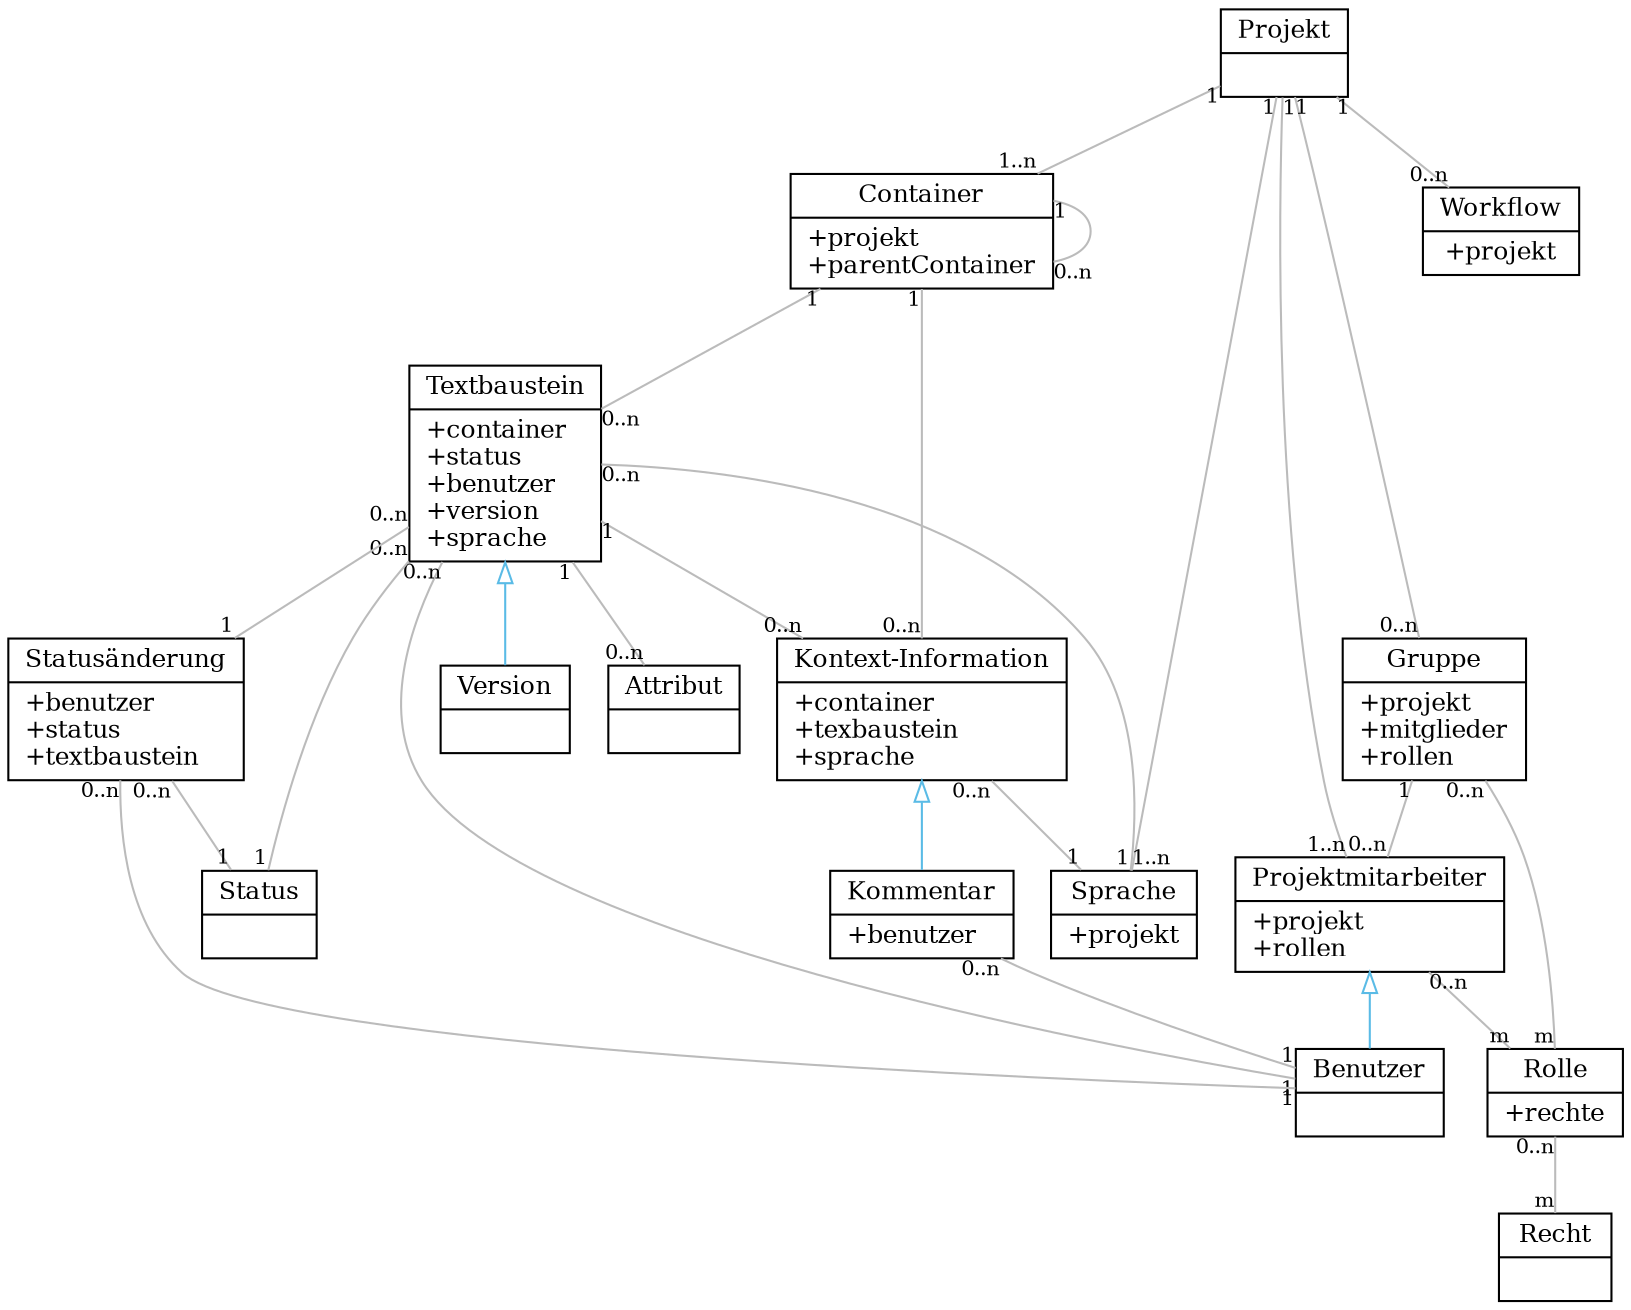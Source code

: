 digraph G {

graph [ rankdir=BT ]
node [ shape=record fontsize=12 ]
edge [ fontsize=10 ]

Projekt [ label="{Projekt|}" ]
Sprache [ label="{Sprache|+projekt\l}" ]
Container [ label="{Container|+projekt\l+parentContainer\l}" ]
Textbaustein [ label="{Textbaustein|+container\l+status\l+benutzer\l+version\l+sprache\l}" ]
Benutzer [ label="{Benutzer|}" ]
Projektmitarbeiter [ label="{Projektmitarbeiter|+projekt\l+rollen\l}" ]
Kontext [ label="{Kontext-Information|+container\l+texbaustein\l+sprache\l}" ]
Kommentar [ label="{Kommentar|+benutzer\l}" ]
Status [ label="{Status|}" ]
StatusChange [ label="{Statusänderung|+benutzer\l+status\l+textbaustein\l}" ]
Rolle [ label="{Rolle|+rechte\l}" ]
Recht [ label="{Recht|}" ]
Gruppe [ label="{Gruppe|+projekt\l+mitglieder\l+rollen\l}" ]
Version [ label="{Version|}" ]
Workflow [ label="{Workflow|+projekt}" ]
Attribut [ label="{Attribut|}" ]

edge [ arrowhead=none color="#bbbbbb" ]

Sprache -> Projekt [ taillabel="1..n" headlabel="1" ]
Sprache -> Kontext [ taillabel="1" headlabel="0..n" ]
Container -> Projekt [ taillabel="1..n" headlabel="1" ]
Container -> Container [ taillabel="0..n" headlabel="1" ]
Textbaustein -> Container [ taillabel="0..n" headlabel="1" ]
Textbaustein -> Sprache [ taillabel="0..n" headlabel="1" ]
Projektmitarbeiter -> Projekt  [ taillabel="1..n" headlabel="1" ]
Attribut -> Textbaustein [ taillabel="0..n" headlabel="1" ]
Projektmitarbeiter -> Gruppe [ taillabel="0..n" headlabel="1" ]
Gruppe -> Projekt [ taillabel="0..n" headlabel="1" ]
Status -> Textbaustein [ taillabel="1" headlabel="0..n" ]
Benutzer -> Textbaustein [ taillabel="1" headlabel="0..n" ]
Kontext -> Container [ taillabel="0..n" headlabel="1" ]
Kontext -> Textbaustein [ taillabel="0..n" headlabel="1" ]
Benutzer -> Kommentar [ taillabel="1" headlabel="0..n" ]
Rolle -> Projektmitarbeiter  [ taillabel="m" headlabel="0..n" ]
Rolle -> Gruppe [ taillabel="m" headlabel="0..n" ]
Recht -> Rolle [ taillabel="m" headlabel="0..n" ]
Workflow -> Projekt [ taillabel="0..n" headlabel="1" ]
Status -> StatusChange [ taillabel="1" headlabel="0..n" ]
Benutzer -> StatusChange [ taillabel="1" headlabel="0..n" ]
StatusChange -> Textbaustein  [ taillabel="1" headlabel="0..n" ]

edge [ arrowhead=onormal color="#5abbe6" fontcolor="#5abbe6" weight=10 ]
Benutzer -> Projektmitarbeiter
Kommentar -> Kontext
Version -> Textbaustein

}